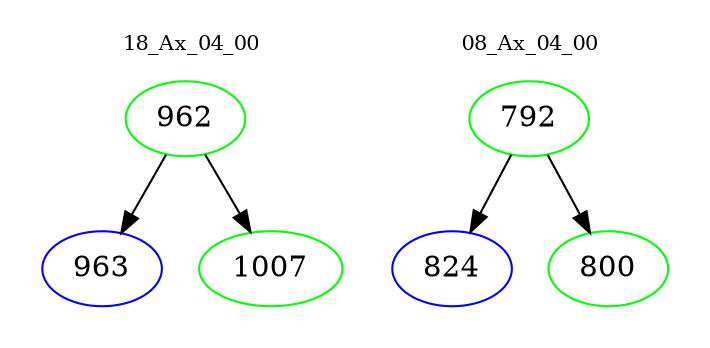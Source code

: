 digraph{
subgraph cluster_0 {
color = white
label = "18_Ax_04_00";
fontsize=10;
T0_962 [label="962", color="green"]
T0_962 -> T0_963 [color="black"]
T0_963 [label="963", color="blue"]
T0_962 -> T0_1007 [color="black"]
T0_1007 [label="1007", color="green"]
}
subgraph cluster_1 {
color = white
label = "08_Ax_04_00";
fontsize=10;
T1_792 [label="792", color="green"]
T1_792 -> T1_824 [color="black"]
T1_824 [label="824", color="blue"]
T1_792 -> T1_800 [color="black"]
T1_800 [label="800", color="green"]
}
}
